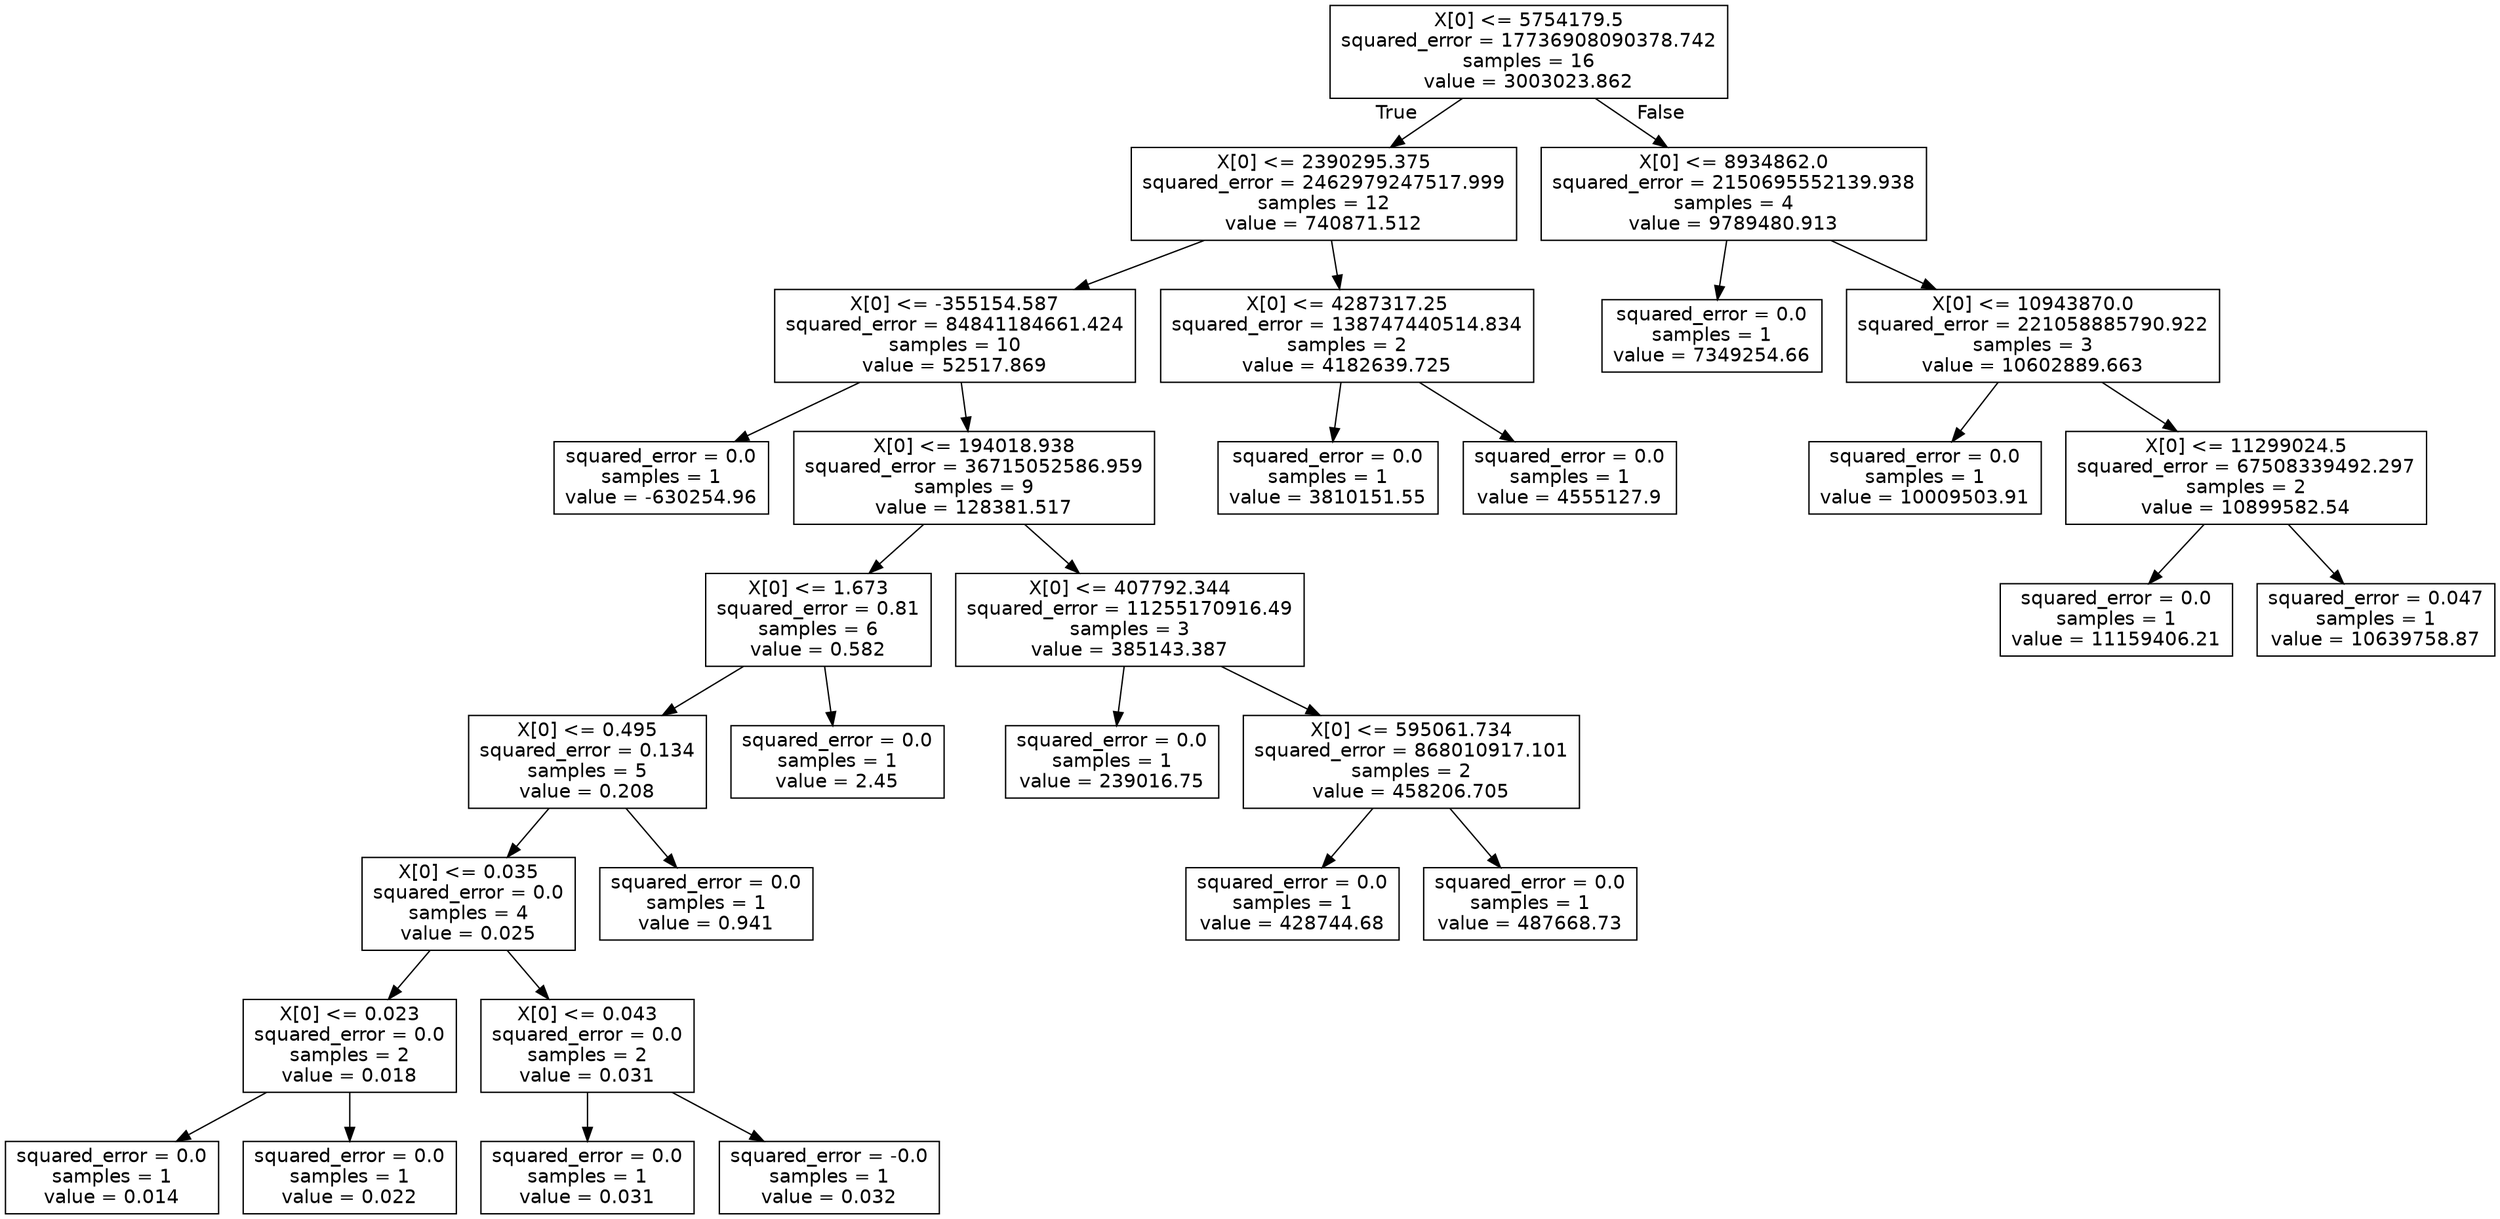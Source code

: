 digraph Tree {
node [shape=box, fontname="helvetica"] ;
edge [fontname="helvetica"] ;
0 [label="X[0] <= 5754179.5\nsquared_error = 17736908090378.742\nsamples = 16\nvalue = 3003023.862"] ;
1 [label="X[0] <= 2390295.375\nsquared_error = 2462979247517.999\nsamples = 12\nvalue = 740871.512"] ;
0 -> 1 [labeldistance=2.5, labelangle=45, headlabel="True"] ;
2 [label="X[0] <= -355154.587\nsquared_error = 84841184661.424\nsamples = 10\nvalue = 52517.869"] ;
1 -> 2 ;
3 [label="squared_error = 0.0\nsamples = 1\nvalue = -630254.96"] ;
2 -> 3 ;
4 [label="X[0] <= 194018.938\nsquared_error = 36715052586.959\nsamples = 9\nvalue = 128381.517"] ;
2 -> 4 ;
5 [label="X[0] <= 1.673\nsquared_error = 0.81\nsamples = 6\nvalue = 0.582"] ;
4 -> 5 ;
6 [label="X[0] <= 0.495\nsquared_error = 0.134\nsamples = 5\nvalue = 0.208"] ;
5 -> 6 ;
7 [label="X[0] <= 0.035\nsquared_error = 0.0\nsamples = 4\nvalue = 0.025"] ;
6 -> 7 ;
8 [label="X[0] <= 0.023\nsquared_error = 0.0\nsamples = 2\nvalue = 0.018"] ;
7 -> 8 ;
9 [label="squared_error = 0.0\nsamples = 1\nvalue = 0.014"] ;
8 -> 9 ;
10 [label="squared_error = 0.0\nsamples = 1\nvalue = 0.022"] ;
8 -> 10 ;
11 [label="X[0] <= 0.043\nsquared_error = 0.0\nsamples = 2\nvalue = 0.031"] ;
7 -> 11 ;
12 [label="squared_error = 0.0\nsamples = 1\nvalue = 0.031"] ;
11 -> 12 ;
13 [label="squared_error = -0.0\nsamples = 1\nvalue = 0.032"] ;
11 -> 13 ;
14 [label="squared_error = 0.0\nsamples = 1\nvalue = 0.941"] ;
6 -> 14 ;
15 [label="squared_error = 0.0\nsamples = 1\nvalue = 2.45"] ;
5 -> 15 ;
16 [label="X[0] <= 407792.344\nsquared_error = 11255170916.49\nsamples = 3\nvalue = 385143.387"] ;
4 -> 16 ;
17 [label="squared_error = 0.0\nsamples = 1\nvalue = 239016.75"] ;
16 -> 17 ;
18 [label="X[0] <= 595061.734\nsquared_error = 868010917.101\nsamples = 2\nvalue = 458206.705"] ;
16 -> 18 ;
19 [label="squared_error = 0.0\nsamples = 1\nvalue = 428744.68"] ;
18 -> 19 ;
20 [label="squared_error = 0.0\nsamples = 1\nvalue = 487668.73"] ;
18 -> 20 ;
21 [label="X[0] <= 4287317.25\nsquared_error = 138747440514.834\nsamples = 2\nvalue = 4182639.725"] ;
1 -> 21 ;
22 [label="squared_error = 0.0\nsamples = 1\nvalue = 3810151.55"] ;
21 -> 22 ;
23 [label="squared_error = 0.0\nsamples = 1\nvalue = 4555127.9"] ;
21 -> 23 ;
24 [label="X[0] <= 8934862.0\nsquared_error = 2150695552139.938\nsamples = 4\nvalue = 9789480.913"] ;
0 -> 24 [labeldistance=2.5, labelangle=-45, headlabel="False"] ;
25 [label="squared_error = 0.0\nsamples = 1\nvalue = 7349254.66"] ;
24 -> 25 ;
26 [label="X[0] <= 10943870.0\nsquared_error = 221058885790.922\nsamples = 3\nvalue = 10602889.663"] ;
24 -> 26 ;
27 [label="squared_error = 0.0\nsamples = 1\nvalue = 10009503.91"] ;
26 -> 27 ;
28 [label="X[0] <= 11299024.5\nsquared_error = 67508339492.297\nsamples = 2\nvalue = 10899582.54"] ;
26 -> 28 ;
29 [label="squared_error = 0.0\nsamples = 1\nvalue = 11159406.21"] ;
28 -> 29 ;
30 [label="squared_error = 0.047\nsamples = 1\nvalue = 10639758.87"] ;
28 -> 30 ;
}